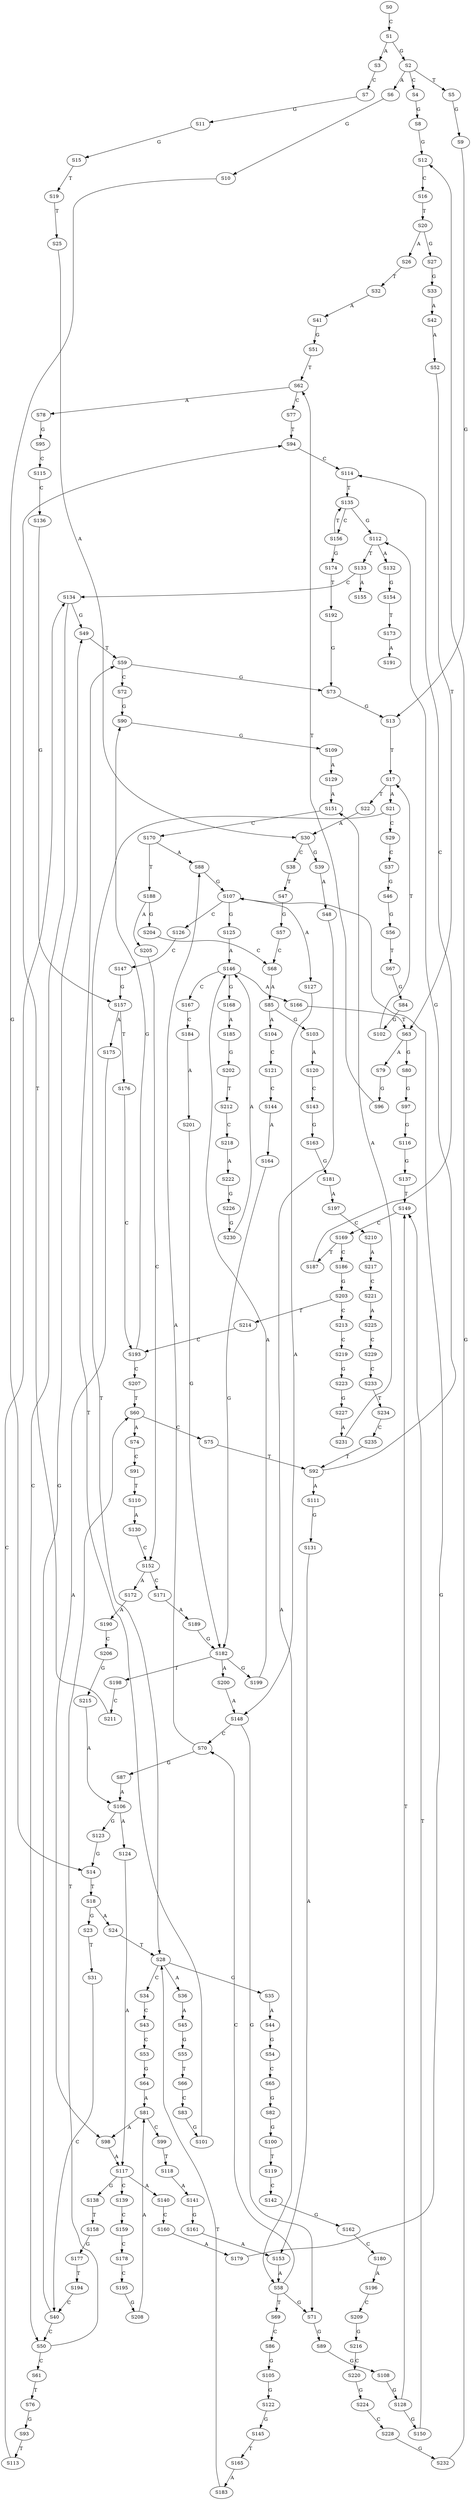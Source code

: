 strict digraph  {
	S0 -> S1 [ label = C ];
	S1 -> S2 [ label = G ];
	S1 -> S3 [ label = A ];
	S2 -> S4 [ label = C ];
	S2 -> S5 [ label = T ];
	S2 -> S6 [ label = A ];
	S3 -> S7 [ label = C ];
	S4 -> S8 [ label = G ];
	S5 -> S9 [ label = G ];
	S6 -> S10 [ label = G ];
	S7 -> S11 [ label = G ];
	S8 -> S12 [ label = G ];
	S9 -> S13 [ label = G ];
	S10 -> S14 [ label = G ];
	S11 -> S15 [ label = G ];
	S12 -> S16 [ label = C ];
	S13 -> S17 [ label = T ];
	S14 -> S18 [ label = T ];
	S15 -> S19 [ label = T ];
	S16 -> S20 [ label = T ];
	S17 -> S21 [ label = A ];
	S17 -> S22 [ label = T ];
	S18 -> S23 [ label = G ];
	S18 -> S24 [ label = A ];
	S19 -> S25 [ label = T ];
	S20 -> S26 [ label = A ];
	S20 -> S27 [ label = G ];
	S21 -> S28 [ label = T ];
	S21 -> S29 [ label = C ];
	S22 -> S30 [ label = A ];
	S23 -> S31 [ label = T ];
	S24 -> S28 [ label = T ];
	S25 -> S30 [ label = A ];
	S26 -> S32 [ label = T ];
	S27 -> S33 [ label = G ];
	S28 -> S34 [ label = C ];
	S28 -> S35 [ label = G ];
	S28 -> S36 [ label = A ];
	S29 -> S37 [ label = C ];
	S30 -> S38 [ label = C ];
	S30 -> S39 [ label = G ];
	S31 -> S40 [ label = C ];
	S32 -> S41 [ label = A ];
	S33 -> S42 [ label = A ];
	S34 -> S43 [ label = C ];
	S35 -> S44 [ label = A ];
	S36 -> S45 [ label = A ];
	S37 -> S46 [ label = G ];
	S38 -> S47 [ label = T ];
	S39 -> S48 [ label = A ];
	S40 -> S49 [ label = G ];
	S40 -> S50 [ label = C ];
	S41 -> S51 [ label = G ];
	S42 -> S52 [ label = A ];
	S43 -> S53 [ label = C ];
	S44 -> S54 [ label = G ];
	S45 -> S55 [ label = G ];
	S46 -> S56 [ label = G ];
	S47 -> S57 [ label = G ];
	S48 -> S58 [ label = A ];
	S49 -> S59 [ label = T ];
	S50 -> S60 [ label = T ];
	S50 -> S61 [ label = C ];
	S51 -> S62 [ label = T ];
	S52 -> S63 [ label = T ];
	S53 -> S64 [ label = G ];
	S54 -> S65 [ label = C ];
	S55 -> S66 [ label = T ];
	S56 -> S67 [ label = T ];
	S57 -> S68 [ label = C ];
	S58 -> S69 [ label = T ];
	S58 -> S70 [ label = C ];
	S58 -> S71 [ label = G ];
	S59 -> S72 [ label = C ];
	S59 -> S73 [ label = G ];
	S60 -> S74 [ label = A ];
	S60 -> S75 [ label = C ];
	S61 -> S76 [ label = T ];
	S62 -> S77 [ label = C ];
	S62 -> S78 [ label = A ];
	S63 -> S79 [ label = A ];
	S63 -> S80 [ label = G ];
	S64 -> S81 [ label = A ];
	S65 -> S82 [ label = G ];
	S66 -> S83 [ label = C ];
	S67 -> S84 [ label = G ];
	S68 -> S85 [ label = A ];
	S69 -> S86 [ label = C ];
	S70 -> S87 [ label = G ];
	S70 -> S88 [ label = A ];
	S71 -> S89 [ label = G ];
	S72 -> S90 [ label = G ];
	S73 -> S13 [ label = G ];
	S74 -> S91 [ label = C ];
	S75 -> S92 [ label = T ];
	S76 -> S93 [ label = G ];
	S77 -> S94 [ label = T ];
	S78 -> S95 [ label = G ];
	S79 -> S96 [ label = G ];
	S80 -> S97 [ label = G ];
	S81 -> S98 [ label = A ];
	S81 -> S99 [ label = C ];
	S82 -> S100 [ label = G ];
	S83 -> S101 [ label = G ];
	S84 -> S102 [ label = G ];
	S85 -> S103 [ label = G ];
	S85 -> S104 [ label = A ];
	S86 -> S105 [ label = G ];
	S87 -> S106 [ label = A ];
	S88 -> S107 [ label = G ];
	S89 -> S108 [ label = G ];
	S90 -> S109 [ label = G ];
	S91 -> S110 [ label = T ];
	S92 -> S111 [ label = A ];
	S92 -> S112 [ label = G ];
	S93 -> S113 [ label = T ];
	S94 -> S114 [ label = C ];
	S95 -> S115 [ label = C ];
	S96 -> S62 [ label = T ];
	S97 -> S116 [ label = G ];
	S98 -> S117 [ label = A ];
	S99 -> S118 [ label = T ];
	S100 -> S119 [ label = T ];
	S101 -> S59 [ label = T ];
	S102 -> S17 [ label = T ];
	S103 -> S120 [ label = A ];
	S104 -> S121 [ label = C ];
	S105 -> S122 [ label = G ];
	S106 -> S123 [ label = G ];
	S106 -> S124 [ label = A ];
	S107 -> S125 [ label = G ];
	S107 -> S126 [ label = C ];
	S107 -> S127 [ label = A ];
	S108 -> S128 [ label = G ];
	S109 -> S129 [ label = A ];
	S110 -> S130 [ label = A ];
	S111 -> S131 [ label = G ];
	S112 -> S132 [ label = A ];
	S112 -> S133 [ label = T ];
	S113 -> S134 [ label = C ];
	S114 -> S135 [ label = T ];
	S115 -> S136 [ label = C ];
	S116 -> S137 [ label = G ];
	S117 -> S138 [ label = G ];
	S117 -> S139 [ label = C ];
	S117 -> S140 [ label = A ];
	S118 -> S141 [ label = A ];
	S119 -> S142 [ label = C ];
	S120 -> S143 [ label = C ];
	S121 -> S144 [ label = C ];
	S122 -> S145 [ label = G ];
	S123 -> S14 [ label = G ];
	S124 -> S117 [ label = A ];
	S125 -> S146 [ label = A ];
	S126 -> S147 [ label = C ];
	S127 -> S148 [ label = A ];
	S128 -> S149 [ label = T ];
	S128 -> S150 [ label = G ];
	S129 -> S151 [ label = A ];
	S130 -> S152 [ label = C ];
	S131 -> S153 [ label = A ];
	S132 -> S154 [ label = G ];
	S133 -> S155 [ label = A ];
	S133 -> S134 [ label = C ];
	S134 -> S50 [ label = C ];
	S134 -> S49 [ label = G ];
	S135 -> S112 [ label = G ];
	S135 -> S156 [ label = C ];
	S136 -> S157 [ label = G ];
	S137 -> S149 [ label = T ];
	S138 -> S158 [ label = T ];
	S139 -> S159 [ label = C ];
	S140 -> S160 [ label = C ];
	S141 -> S161 [ label = G ];
	S142 -> S162 [ label = G ];
	S143 -> S163 [ label = G ];
	S144 -> S164 [ label = A ];
	S145 -> S165 [ label = T ];
	S146 -> S166 [ label = A ];
	S146 -> S167 [ label = C ];
	S146 -> S168 [ label = G ];
	S147 -> S157 [ label = G ];
	S148 -> S70 [ label = C ];
	S148 -> S71 [ label = G ];
	S149 -> S169 [ label = C ];
	S150 -> S149 [ label = T ];
	S151 -> S170 [ label = C ];
	S152 -> S171 [ label = C ];
	S152 -> S172 [ label = A ];
	S153 -> S58 [ label = A ];
	S154 -> S173 [ label = T ];
	S156 -> S135 [ label = T ];
	S156 -> S174 [ label = G ];
	S157 -> S175 [ label = A ];
	S157 -> S176 [ label = T ];
	S158 -> S177 [ label = G ];
	S159 -> S178 [ label = C ];
	S160 -> S179 [ label = A ];
	S161 -> S153 [ label = A ];
	S162 -> S180 [ label = C ];
	S163 -> S181 [ label = G ];
	S164 -> S182 [ label = G ];
	S165 -> S183 [ label = A ];
	S166 -> S63 [ label = T ];
	S167 -> S184 [ label = C ];
	S168 -> S185 [ label = A ];
	S169 -> S186 [ label = C ];
	S169 -> S187 [ label = T ];
	S170 -> S88 [ label = A ];
	S170 -> S188 [ label = T ];
	S171 -> S189 [ label = A ];
	S172 -> S190 [ label = A ];
	S173 -> S191 [ label = A ];
	S174 -> S192 [ label = T ];
	S175 -> S98 [ label = A ];
	S176 -> S193 [ label = C ];
	S177 -> S194 [ label = T ];
	S178 -> S195 [ label = C ];
	S179 -> S107 [ label = G ];
	S180 -> S196 [ label = A ];
	S181 -> S197 [ label = A ];
	S182 -> S198 [ label = T ];
	S182 -> S199 [ label = G ];
	S182 -> S200 [ label = A ];
	S183 -> S28 [ label = T ];
	S184 -> S201 [ label = A ];
	S185 -> S202 [ label = G ];
	S186 -> S203 [ label = G ];
	S187 -> S114 [ label = C ];
	S188 -> S204 [ label = G ];
	S188 -> S205 [ label = A ];
	S189 -> S182 [ label = G ];
	S190 -> S206 [ label = C ];
	S192 -> S73 [ label = G ];
	S193 -> S207 [ label = C ];
	S193 -> S90 [ label = G ];
	S194 -> S40 [ label = C ];
	S195 -> S208 [ label = G ];
	S196 -> S209 [ label = C ];
	S197 -> S210 [ label = C ];
	S198 -> S211 [ label = C ];
	S199 -> S146 [ label = A ];
	S200 -> S148 [ label = A ];
	S201 -> S182 [ label = G ];
	S202 -> S212 [ label = T ];
	S203 -> S213 [ label = C ];
	S203 -> S214 [ label = T ];
	S204 -> S68 [ label = C ];
	S205 -> S152 [ label = C ];
	S206 -> S215 [ label = G ];
	S207 -> S60 [ label = T ];
	S208 -> S81 [ label = A ];
	S209 -> S216 [ label = G ];
	S210 -> S217 [ label = A ];
	S211 -> S94 [ label = T ];
	S212 -> S218 [ label = C ];
	S213 -> S219 [ label = C ];
	S214 -> S193 [ label = C ];
	S215 -> S106 [ label = A ];
	S216 -> S220 [ label = C ];
	S217 -> S221 [ label = C ];
	S218 -> S222 [ label = A ];
	S219 -> S223 [ label = G ];
	S220 -> S224 [ label = G ];
	S221 -> S225 [ label = A ];
	S222 -> S226 [ label = G ];
	S223 -> S227 [ label = G ];
	S224 -> S228 [ label = C ];
	S225 -> S229 [ label = C ];
	S226 -> S230 [ label = G ];
	S227 -> S231 [ label = A ];
	S228 -> S232 [ label = G ];
	S229 -> S233 [ label = C ];
	S230 -> S146 [ label = A ];
	S231 -> S151 [ label = A ];
	S232 -> S12 [ label = G ];
	S233 -> S234 [ label = T ];
	S234 -> S235 [ label = C ];
	S235 -> S92 [ label = T ];
}
